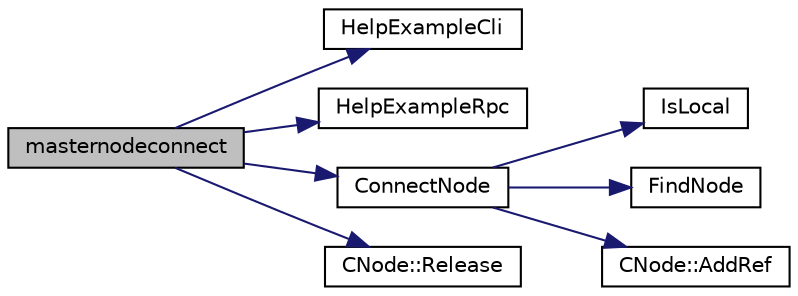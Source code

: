 digraph "masternodeconnect"
{
  edge [fontname="Helvetica",fontsize="10",labelfontname="Helvetica",labelfontsize="10"];
  node [fontname="Helvetica",fontsize="10",shape=record];
  rankdir="LR";
  Node510 [label="masternodeconnect",height=0.2,width=0.4,color="black", fillcolor="grey75", style="filled", fontcolor="black"];
  Node510 -> Node511 [color="midnightblue",fontsize="10",style="solid",fontname="Helvetica"];
  Node511 [label="HelpExampleCli",height=0.2,width=0.4,color="black", fillcolor="white", style="filled",URL="$rpcserver_8cpp.html#ac01ac6eab5467567ed0da106814e04ec"];
  Node510 -> Node512 [color="midnightblue",fontsize="10",style="solid",fontname="Helvetica"];
  Node512 [label="HelpExampleRpc",height=0.2,width=0.4,color="black", fillcolor="white", style="filled",URL="$rpcserver_8cpp.html#a06ea60e24e5a1053a14a11b1009bf9ef"];
  Node510 -> Node513 [color="midnightblue",fontsize="10",style="solid",fontname="Helvetica"];
  Node513 [label="ConnectNode",height=0.2,width=0.4,color="black", fillcolor="white", style="filled",URL="$net_8cpp.html#a432a7a8d2ab920334fb196fc7ac7e751"];
  Node513 -> Node514 [color="midnightblue",fontsize="10",style="solid",fontname="Helvetica"];
  Node514 [label="IsLocal",height=0.2,width=0.4,color="black", fillcolor="white", style="filled",URL="$net_8cpp.html#a16fa1bd4d34c4c29c90903fc3cdf7517",tooltip="check whether a given address is potentially local "];
  Node513 -> Node515 [color="midnightblue",fontsize="10",style="solid",fontname="Helvetica"];
  Node515 [label="FindNode",height=0.2,width=0.4,color="black", fillcolor="white", style="filled",URL="$net_8cpp.html#a66a7371d8e724cac0b4495169cdf2859"];
  Node513 -> Node516 [color="midnightblue",fontsize="10",style="solid",fontname="Helvetica"];
  Node516 [label="CNode::AddRef",height=0.2,width=0.4,color="black", fillcolor="white", style="filled",URL="$class_c_node.html#afb65ed679f7bda59aab89e0f5afae292"];
  Node510 -> Node517 [color="midnightblue",fontsize="10",style="solid",fontname="Helvetica"];
  Node517 [label="CNode::Release",height=0.2,width=0.4,color="black", fillcolor="white", style="filled",URL="$class_c_node.html#af804bf7c7f9794e80a3b916e1befece9"];
}

